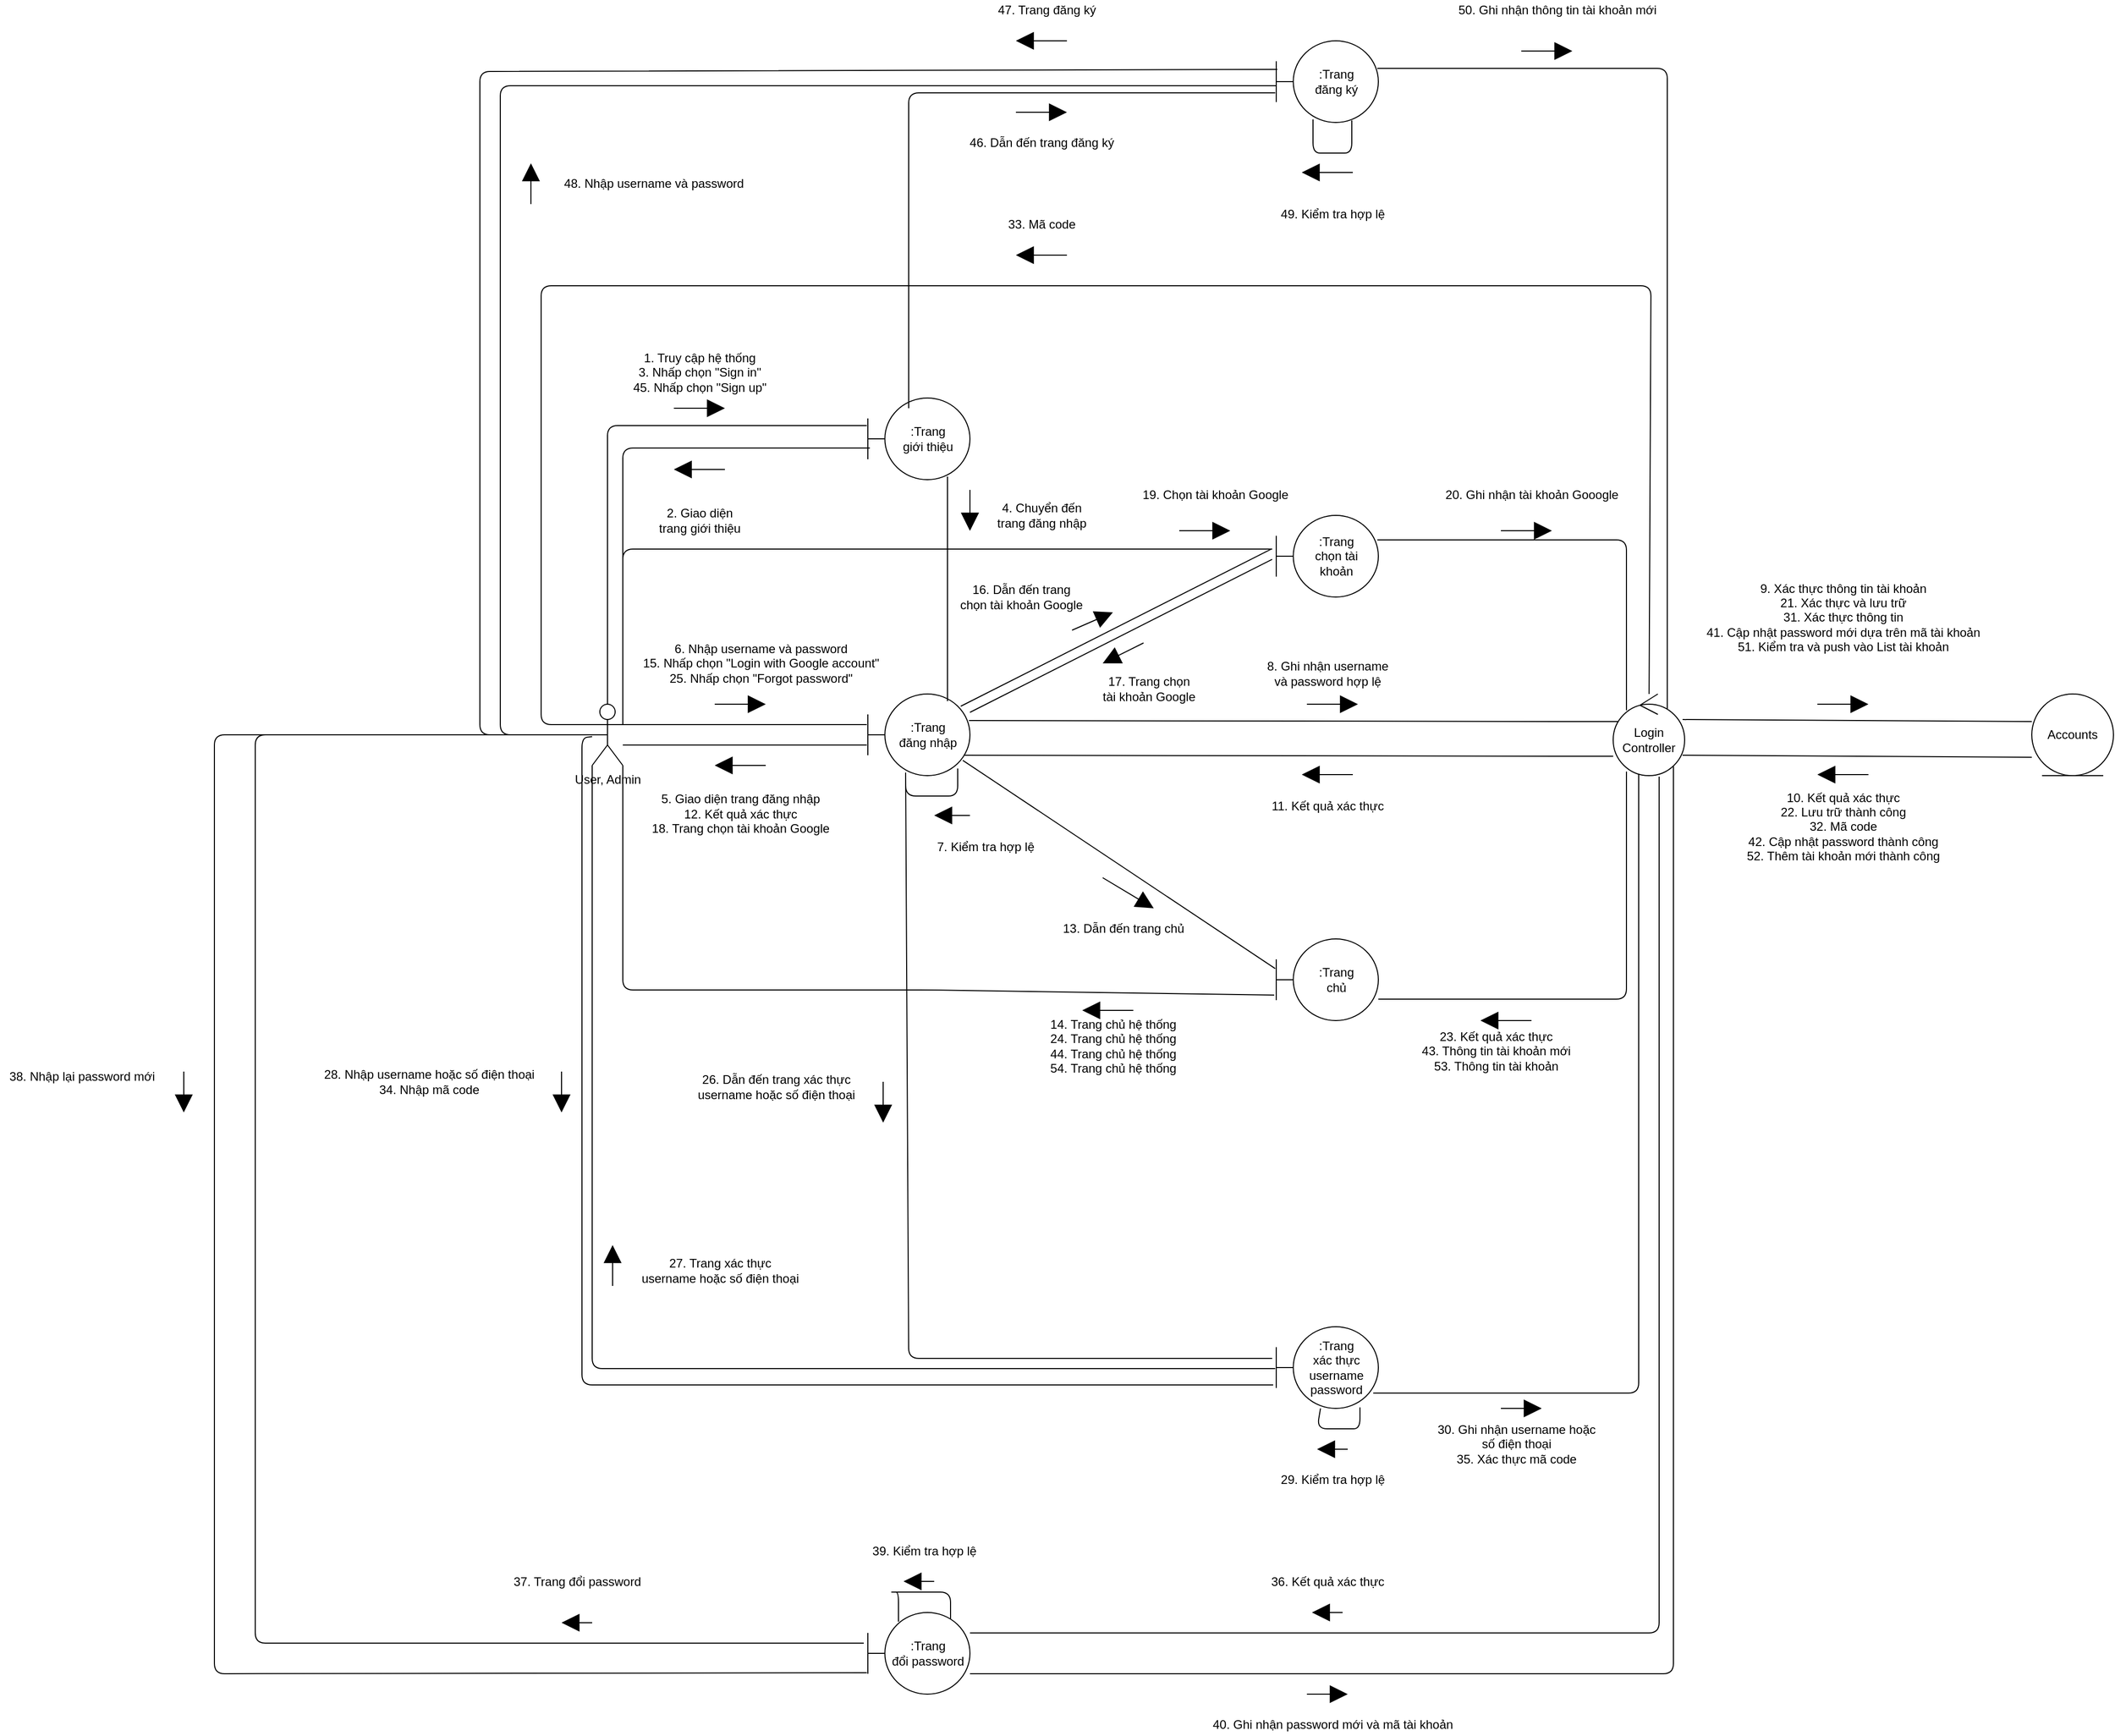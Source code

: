 <mxfile version="13.10.0" type="google"><diagram id="xJahMCqGUnkXubff3LN-" name="Page-1"><mxGraphModel dx="1718" dy="1592" grid="1" gridSize="10" guides="1" tooltips="1" connect="1" arrows="1" fold="1" page="1" pageScale="1" pageWidth="850" pageHeight="1100" math="0" shadow="0"><root><mxCell id="0"/><mxCell id="1" parent="0"/><mxCell id="noeGSMRKqqLspJCyFH_S-1" value="User, Admin" style="shape=umlActor;verticalLabelPosition=bottom;verticalAlign=top;html=1;outlineConnect=0;" parent="1" vertex="1"><mxGeometry x="50" y="330" width="30" height="60" as="geometry"/></mxCell><mxCell id="noeGSMRKqqLspJCyFH_S-2" value="&lt;div&gt;:Trang &lt;br&gt;&lt;/div&gt;&lt;div&gt;giới thiệu&lt;br&gt;&lt;/div&gt;" style="shape=umlBoundary;whiteSpace=wrap;html=1;" parent="1" vertex="1"><mxGeometry x="320" y="30" width="100" height="80" as="geometry"/></mxCell><mxCell id="noeGSMRKqqLspJCyFH_S-3" value="&lt;div&gt;:Trang &lt;br&gt;&lt;/div&gt;&lt;div&gt;đăng nhập&lt;br&gt;&lt;/div&gt;" style="shape=umlBoundary;whiteSpace=wrap;html=1;" parent="1" vertex="1"><mxGeometry x="320" y="320" width="100" height="80" as="geometry"/></mxCell><mxCell id="noeGSMRKqqLspJCyFH_S-4" value="&lt;div&gt;:Trang &lt;br&gt;&lt;/div&gt;&lt;div&gt;đăng ký&lt;br&gt;&lt;/div&gt;" style="shape=umlBoundary;whiteSpace=wrap;html=1;" parent="1" vertex="1"><mxGeometry x="720" y="-320" width="100" height="80" as="geometry"/></mxCell><mxCell id="noeGSMRKqqLspJCyFH_S-5" value="&lt;div&gt;:Trang &lt;br&gt;&lt;/div&gt;&lt;div&gt;xác thực&lt;/div&gt;&lt;div&gt;username&lt;/div&gt;&lt;div&gt;password&lt;br&gt;&lt;/div&gt;" style="shape=umlBoundary;whiteSpace=wrap;html=1;" parent="1" vertex="1"><mxGeometry x="720" y="940" width="100" height="80" as="geometry"/></mxCell><mxCell id="noeGSMRKqqLspJCyFH_S-6" value="&lt;div&gt;:Trang&lt;/div&gt;&lt;div&gt;chọn tài &lt;br&gt;&lt;/div&gt;&lt;div&gt;khoản&lt;br&gt;&lt;/div&gt;" style="shape=umlBoundary;whiteSpace=wrap;html=1;" parent="1" vertex="1"><mxGeometry x="720" y="145" width="100" height="80" as="geometry"/></mxCell><mxCell id="noeGSMRKqqLspJCyFH_S-7" value="&lt;div&gt;:Trang &lt;br&gt;&lt;/div&gt;&lt;div&gt;chủ&lt;br&gt;&lt;/div&gt;" style="shape=umlBoundary;whiteSpace=wrap;html=1;" parent="1" vertex="1"><mxGeometry x="720" y="560" width="100" height="80" as="geometry"/></mxCell><mxCell id="noeGSMRKqqLspJCyFH_S-8" value="&lt;div&gt;:Trang &lt;br&gt;&lt;/div&gt;&lt;div&gt;đổi password&lt;br&gt;&lt;/div&gt;" style="shape=umlBoundary;whiteSpace=wrap;html=1;" parent="1" vertex="1"><mxGeometry x="320" y="1220" width="100" height="80" as="geometry"/></mxCell><mxCell id="noeGSMRKqqLspJCyFH_S-9" value="&lt;div&gt;Login&lt;br&gt;&lt;/div&gt;&lt;div&gt;Controller&lt;/div&gt;" style="ellipse;shape=umlControl;whiteSpace=wrap;html=1;" parent="1" vertex="1"><mxGeometry x="1050" y="320" width="70" height="80" as="geometry"/></mxCell><mxCell id="noeGSMRKqqLspJCyFH_S-10" value="Accounts" style="ellipse;shape=umlEntity;whiteSpace=wrap;html=1;" parent="1" vertex="1"><mxGeometry x="1460" y="320" width="80" height="80" as="geometry"/></mxCell><mxCell id="noeGSMRKqqLspJCyFH_S-13" value="" style="endArrow=none;html=1;entryX=-0.01;entryY=0.338;entryDx=0;entryDy=0;entryPerimeter=0;" parent="1" source="noeGSMRKqqLspJCyFH_S-1" target="noeGSMRKqqLspJCyFH_S-2" edge="1"><mxGeometry width="50" height="50" relative="1" as="geometry"><mxPoint x="360" y="230" as="sourcePoint"/><mxPoint x="410" y="180" as="targetPoint"/><Array as="points"><mxPoint x="65" y="57"/><mxPoint x="170" y="57"/></Array></mxGeometry></mxCell><mxCell id="noeGSMRKqqLspJCyFH_S-14" value="&lt;div&gt;1. Truy cập hệ thống&lt;/div&gt;&lt;div&gt;3. Nhấp chọn &quot;Sign in&quot;&lt;br&gt;&lt;/div&gt;&lt;div&gt;45. Nhấp chọn &quot;Sign up&quot;&lt;br&gt;&lt;/div&gt;" style="text;html=1;align=center;verticalAlign=middle;resizable=0;points=[];autosize=1;" parent="1" vertex="1"><mxGeometry x="80" y="-20" width="150" height="50" as="geometry"/></mxCell><mxCell id="noeGSMRKqqLspJCyFH_S-17" value="" style="endArrow=none;html=1;entryX=0.02;entryY=0.613;entryDx=0;entryDy=0;entryPerimeter=0;exitX=1;exitY=0.333;exitDx=0;exitDy=0;exitPerimeter=0;" parent="1" source="noeGSMRKqqLspJCyFH_S-1" target="noeGSMRKqqLspJCyFH_S-2" edge="1"><mxGeometry width="50" height="50" relative="1" as="geometry"><mxPoint x="340" y="230" as="sourcePoint"/><mxPoint x="390" y="180" as="targetPoint"/><Array as="points"><mxPoint x="80" y="79"/></Array></mxGeometry></mxCell><mxCell id="noeGSMRKqqLspJCyFH_S-19" value="" style="endArrow=block;html=1;fontSize=12;endFill=1;endSize=15;" parent="1" edge="1"><mxGeometry x="-0.2" y="49" width="50" height="50" relative="1" as="geometry"><mxPoint x="130" y="40.0" as="sourcePoint"/><mxPoint x="180" y="40.0" as="targetPoint"/><mxPoint as="offset"/></mxGeometry></mxCell><mxCell id="noeGSMRKqqLspJCyFH_S-20" value="" style="endArrow=block;html=1;fontSize=12;endFill=1;endSize=15;" parent="1" edge="1"><mxGeometry x="-0.2" y="49" width="50" height="50" relative="1" as="geometry"><mxPoint x="180" y="100" as="sourcePoint"/><mxPoint x="130" y="100" as="targetPoint"/><mxPoint as="offset"/><Array as="points"><mxPoint x="160" y="100"/></Array></mxGeometry></mxCell><mxCell id="noeGSMRKqqLspJCyFH_S-21" value="&lt;div&gt;2. Giao diện &lt;br&gt;&lt;/div&gt;&lt;div&gt;trang giới thiệu&lt;/div&gt;" style="text;html=1;align=center;verticalAlign=middle;resizable=0;points=[];autosize=1;" parent="1" vertex="1"><mxGeometry x="110" y="135" width="90" height="30" as="geometry"/></mxCell><mxCell id="noeGSMRKqqLspJCyFH_S-22" value="" style="endArrow=none;html=1;entryX=0.78;entryY=0.963;entryDx=0;entryDy=0;entryPerimeter=0;" parent="1" target="noeGSMRKqqLspJCyFH_S-2" edge="1"><mxGeometry width="50" height="50" relative="1" as="geometry"><mxPoint x="398" y="327" as="sourcePoint"/><mxPoint x="362" y="106" as="targetPoint"/></mxGeometry></mxCell><mxCell id="noeGSMRKqqLspJCyFH_S-23" value="" style="endArrow=block;html=1;fontSize=12;endFill=1;endSize=15;" parent="1" edge="1"><mxGeometry x="-0.2" y="49" width="50" height="50" relative="1" as="geometry"><mxPoint x="420" y="120" as="sourcePoint"/><mxPoint x="420" y="160" as="targetPoint"/><mxPoint as="offset"/></mxGeometry></mxCell><mxCell id="noeGSMRKqqLspJCyFH_S-24" value="&lt;div&gt;4. Chuyển đến&lt;/div&gt;&lt;div&gt;trang đăng nhập&lt;/div&gt;" style="text;html=1;align=center;verticalAlign=middle;resizable=0;points=[];autosize=1;" parent="1" vertex="1"><mxGeometry x="440" y="130" width="100" height="30" as="geometry"/></mxCell><mxCell id="noeGSMRKqqLspJCyFH_S-28" value="" style="endArrow=none;html=1;entryX=-0.01;entryY=0.375;entryDx=0;entryDy=0;entryPerimeter=0;" parent="1" target="noeGSMRKqqLspJCyFH_S-3" edge="1"><mxGeometry width="50" height="50" relative="1" as="geometry"><mxPoint x="80" y="350" as="sourcePoint"/><mxPoint x="400" y="180" as="targetPoint"/><Array as="points"/></mxGeometry></mxCell><mxCell id="noeGSMRKqqLspJCyFH_S-29" value="" style="endArrow=block;html=1;fontSize=12;endFill=1;endSize=15;" parent="1" edge="1"><mxGeometry x="-0.2" y="49" width="50" height="50" relative="1" as="geometry"><mxPoint x="170" y="330" as="sourcePoint"/><mxPoint x="220" y="330" as="targetPoint"/><mxPoint as="offset"/></mxGeometry></mxCell><mxCell id="noeGSMRKqqLspJCyFH_S-30" value="&lt;div&gt;6. Nhập username và password&lt;/div&gt;&lt;div&gt;15. Nhấp chọn &quot;Login with Google account&quot;&lt;/div&gt;&lt;div&gt;25. Nhấp chọn  &quot;Forgot password&quot;&lt;/div&gt;" style="text;html=1;align=center;verticalAlign=middle;resizable=0;points=[];autosize=1;" parent="1" vertex="1"><mxGeometry x="90" y="265" width="250" height="50" as="geometry"/></mxCell><mxCell id="noeGSMRKqqLspJCyFH_S-31" value="" style="endArrow=none;html=1;exitX=0.37;exitY=0.975;exitDx=0;exitDy=0;exitPerimeter=0;entryX=0.88;entryY=0.913;entryDx=0;entryDy=0;entryPerimeter=0;" parent="1" source="noeGSMRKqqLspJCyFH_S-3" target="noeGSMRKqqLspJCyFH_S-3" edge="1"><mxGeometry width="50" height="50" relative="1" as="geometry"><mxPoint x="350" y="260" as="sourcePoint"/><mxPoint x="400" y="210" as="targetPoint"/><Array as="points"><mxPoint x="357" y="420"/><mxPoint x="380" y="420"/><mxPoint x="408" y="420"/></Array></mxGeometry></mxCell><mxCell id="noeGSMRKqqLspJCyFH_S-32" value="" style="endArrow=block;html=1;fontSize=12;endFill=1;endSize=15;" parent="1" edge="1"><mxGeometry x="-0.2" y="49" width="50" height="50" relative="1" as="geometry"><mxPoint x="420" y="439" as="sourcePoint"/><mxPoint x="385" y="439" as="targetPoint"/><mxPoint as="offset"/></mxGeometry></mxCell><mxCell id="noeGSMRKqqLspJCyFH_S-33" value="7. Kiểm tra hợp lệ" style="text;html=1;align=center;verticalAlign=middle;resizable=0;points=[];autosize=1;" parent="1" vertex="1"><mxGeometry x="380" y="460" width="110" height="20" as="geometry"/></mxCell><mxCell id="noeGSMRKqqLspJCyFH_S-34" value="" style="endArrow=none;html=1;exitX=0.99;exitY=0.325;exitDx=0;exitDy=0;exitPerimeter=0;entryX=0.071;entryY=0.338;entryDx=0;entryDy=0;entryPerimeter=0;" parent="1" source="noeGSMRKqqLspJCyFH_S-3" target="noeGSMRKqqLspJCyFH_S-9" edge="1"><mxGeometry width="50" height="50" relative="1" as="geometry"><mxPoint x="610" y="390" as="sourcePoint"/><mxPoint x="660" y="340" as="targetPoint"/></mxGeometry></mxCell><mxCell id="noeGSMRKqqLspJCyFH_S-35" value="" style="endArrow=block;html=1;fontSize=12;endFill=1;endSize=15;" parent="1" edge="1"><mxGeometry x="-0.2" y="49" width="50" height="50" relative="1" as="geometry"><mxPoint x="750" y="330" as="sourcePoint"/><mxPoint x="800" y="330" as="targetPoint"/><mxPoint as="offset"/></mxGeometry></mxCell><mxCell id="noeGSMRKqqLspJCyFH_S-36" value="&lt;div&gt;8. Ghi nhận username&lt;/div&gt;&lt;div&gt;và password hợp lệ&lt;/div&gt;" style="text;html=1;align=center;verticalAlign=middle;resizable=0;points=[];autosize=1;" parent="1" vertex="1"><mxGeometry x="705" y="285" width="130" height="30" as="geometry"/></mxCell><mxCell id="noeGSMRKqqLspJCyFH_S-37" value="" style="endArrow=none;html=1;exitX=0.971;exitY=0.313;exitDx=0;exitDy=0;exitPerimeter=0;entryX=0;entryY=0.338;entryDx=0;entryDy=0;entryPerimeter=0;" parent="1" source="noeGSMRKqqLspJCyFH_S-9" target="noeGSMRKqqLspJCyFH_S-10" edge="1"><mxGeometry width="50" height="50" relative="1" as="geometry"><mxPoint x="1200" y="390" as="sourcePoint"/><mxPoint x="1440" y="349" as="targetPoint"/></mxGeometry></mxCell><mxCell id="noeGSMRKqqLspJCyFH_S-38" value="" style="endArrow=block;html=1;fontSize=12;endFill=1;endSize=15;" parent="1" edge="1"><mxGeometry x="-0.2" y="49" width="50" height="50" relative="1" as="geometry"><mxPoint x="1250" y="330" as="sourcePoint"/><mxPoint x="1300" y="330" as="targetPoint"/><mxPoint as="offset"/></mxGeometry></mxCell><mxCell id="noeGSMRKqqLspJCyFH_S-39" value="&lt;div&gt;9. Xác thực thông tin tài khoản&lt;br&gt;&lt;/div&gt;&lt;div&gt;21. Xác thực và lưu trữ&lt;/div&gt;&lt;div&gt;31. Xác thực thông tin&lt;/div&gt;&lt;div&gt;&lt;div&gt;41. Cập nhật password mới dựa trên mã tài khoản&lt;br&gt;&lt;/div&gt;&lt;/div&gt;&lt;div&gt;51. Kiểm tra và push vào List tài khoản&lt;/div&gt;" style="text;html=1;align=center;verticalAlign=middle;resizable=0;points=[];autosize=1;" parent="1" vertex="1"><mxGeometry x="1135" y="205" width="280" height="80" as="geometry"/></mxCell><mxCell id="noeGSMRKqqLspJCyFH_S-40" value="" style="endArrow=none;html=1;exitX=0.971;exitY=0.313;exitDx=0;exitDy=0;exitPerimeter=0;entryX=0;entryY=0.338;entryDx=0;entryDy=0;entryPerimeter=0;" parent="1" edge="1"><mxGeometry width="50" height="50" relative="1" as="geometry"><mxPoint x="1117.97" y="380.0" as="sourcePoint"/><mxPoint x="1460" y="382.0" as="targetPoint"/></mxGeometry></mxCell><mxCell id="noeGSMRKqqLspJCyFH_S-41" value="" style="endArrow=block;html=1;fontSize=12;endFill=1;endSize=15;" parent="1" edge="1"><mxGeometry x="-0.2" y="49" width="50" height="50" relative="1" as="geometry"><mxPoint x="1300" y="399" as="sourcePoint"/><mxPoint x="1250" y="399" as="targetPoint"/><mxPoint as="offset"/><Array as="points"><mxPoint x="1260" y="399"/></Array></mxGeometry></mxCell><mxCell id="noeGSMRKqqLspJCyFH_S-42" value="&lt;div&gt;10. Kết quả xác thực&lt;/div&gt;&lt;div&gt;22. Lưu trữ thành công&lt;br&gt;&lt;/div&gt;&lt;div&gt;32. Mã code&lt;/div&gt;&lt;div&gt;42. Cập nhật password thành công&lt;br&gt;&lt;/div&gt;&lt;div&gt;52. Thêm tài khoản mới thành công&lt;br&gt;&lt;/div&gt;" style="text;html=1;align=center;verticalAlign=middle;resizable=0;points=[];autosize=1;" parent="1" vertex="1"><mxGeometry x="1175" y="410" width="200" height="80" as="geometry"/></mxCell><mxCell id="noeGSMRKqqLspJCyFH_S-43" value="" style="endArrow=none;html=1;exitX=0.99;exitY=0.325;exitDx=0;exitDy=0;exitPerimeter=0;entryX=0.071;entryY=0.338;entryDx=0;entryDy=0;entryPerimeter=0;" parent="1" edge="1"><mxGeometry width="50" height="50" relative="1" as="geometry"><mxPoint x="414.03" y="380" as="sourcePoint"/><mxPoint x="1050" y="381.04" as="targetPoint"/></mxGeometry></mxCell><mxCell id="noeGSMRKqqLspJCyFH_S-44" value="" style="endArrow=block;html=1;fontSize=12;endFill=1;endSize=15;" parent="1" edge="1"><mxGeometry x="-0.2" y="49" width="50" height="50" relative="1" as="geometry"><mxPoint x="795" y="399" as="sourcePoint"/><mxPoint x="745" y="399" as="targetPoint"/><mxPoint as="offset"/><Array as="points"><mxPoint x="755" y="399"/></Array></mxGeometry></mxCell><mxCell id="noeGSMRKqqLspJCyFH_S-45" value="11. Kết quả xác thực" style="text;html=1;align=center;verticalAlign=middle;resizable=0;points=[];autosize=1;" parent="1" vertex="1"><mxGeometry x="705" y="420" width="130" height="20" as="geometry"/></mxCell><mxCell id="noeGSMRKqqLspJCyFH_S-46" value="" style="endArrow=none;html=1;entryX=-0.01;entryY=0.375;entryDx=0;entryDy=0;entryPerimeter=0;" parent="1" edge="1"><mxGeometry width="50" height="50" relative="1" as="geometry"><mxPoint x="80" y="370" as="sourcePoint"/><mxPoint x="319" y="370" as="targetPoint"/><Array as="points"/></mxGeometry></mxCell><mxCell id="noeGSMRKqqLspJCyFH_S-47" value="" style="endArrow=block;html=1;fontSize=12;endFill=1;endSize=15;" parent="1" edge="1"><mxGeometry x="-0.2" y="49" width="50" height="50" relative="1" as="geometry"><mxPoint x="220" y="390" as="sourcePoint"/><mxPoint x="170" y="390" as="targetPoint"/><mxPoint as="offset"/></mxGeometry></mxCell><mxCell id="noeGSMRKqqLspJCyFH_S-48" value="&lt;div&gt;&lt;br&gt;&lt;/div&gt;&lt;div&gt;5. Giao diện trang đăng nhập&lt;br&gt;&lt;/div&gt;&lt;div&gt;12. Kết quả xác thực&lt;/div&gt;18. Trang chọn tài khoản Google" style="text;html=1;align=center;verticalAlign=middle;resizable=0;points=[];autosize=1;" parent="1" vertex="1"><mxGeometry x="100" y="400" width="190" height="60" as="geometry"/></mxCell><mxCell id="noeGSMRKqqLspJCyFH_S-49" value="" style="endArrow=none;html=1;entryX=-0.01;entryY=0.363;entryDx=0;entryDy=0;entryPerimeter=0;exitX=0.93;exitY=0.813;exitDx=0;exitDy=0;exitPerimeter=0;" parent="1" source="noeGSMRKqqLspJCyFH_S-3" target="noeGSMRKqqLspJCyFH_S-7" edge="1"><mxGeometry width="50" height="50" relative="1" as="geometry"><mxPoint x="440" y="400" as="sourcePoint"/><mxPoint x="660" y="420" as="targetPoint"/></mxGeometry></mxCell><mxCell id="noeGSMRKqqLspJCyFH_S-50" value="" style="endArrow=block;html=1;fontSize=12;endFill=1;endSize=15;" parent="1" edge="1"><mxGeometry x="-0.2" y="49" width="50" height="50" relative="1" as="geometry"><mxPoint x="550" y="500" as="sourcePoint"/><mxPoint x="600" y="530" as="targetPoint"/><mxPoint as="offset"/></mxGeometry></mxCell><mxCell id="noeGSMRKqqLspJCyFH_S-51" value="13. Dẫn đến trang chủ" style="text;html=1;align=center;verticalAlign=middle;resizable=0;points=[];autosize=1;" parent="1" vertex="1"><mxGeometry x="500" y="540" width="140" height="20" as="geometry"/></mxCell><mxCell id="noeGSMRKqqLspJCyFH_S-52" value="" style="endArrow=none;html=1;exitX=-0.02;exitY=0.688;exitDx=0;exitDy=0;exitPerimeter=0;entryX=1;entryY=1;entryDx=0;entryDy=0;entryPerimeter=0;" parent="1" source="noeGSMRKqqLspJCyFH_S-7" target="noeGSMRKqqLspJCyFH_S-1" edge="1"><mxGeometry width="50" height="50" relative="1" as="geometry"><mxPoint x="450" y="470" as="sourcePoint"/><mxPoint x="500" y="420" as="targetPoint"/><Array as="points"><mxPoint x="380" y="610"/><mxPoint x="80" y="610"/></Array></mxGeometry></mxCell><mxCell id="noeGSMRKqqLspJCyFH_S-54" value="" style="endArrow=block;html=1;fontSize=12;endFill=1;endSize=15;" parent="1" edge="1"><mxGeometry x="-0.2" y="49" width="50" height="50" relative="1" as="geometry"><mxPoint x="580" y="630" as="sourcePoint"/><mxPoint x="530" y="630" as="targetPoint"/><mxPoint as="offset"/><Array as="points"><mxPoint x="540" y="630"/></Array></mxGeometry></mxCell><mxCell id="noeGSMRKqqLspJCyFH_S-55" value="&lt;div&gt;14. Trang chủ hệ thống&lt;/div&gt;&lt;div&gt;24. Trang chủ hệ thống&lt;/div&gt;&lt;div&gt;44. Trang chủ hệ thống&lt;/div&gt;54. Trang chủ hệ thống" style="text;html=1;align=center;verticalAlign=middle;resizable=0;points=[];autosize=1;" parent="1" vertex="1"><mxGeometry x="490" y="635" width="140" height="60" as="geometry"/></mxCell><mxCell id="noeGSMRKqqLspJCyFH_S-56" value="" style="endArrow=none;html=1;exitX=0.91;exitY=0.15;exitDx=0;exitDy=0;exitPerimeter=0;entryX=-0.05;entryY=0.413;entryDx=0;entryDy=0;entryPerimeter=0;" parent="1" source="noeGSMRKqqLspJCyFH_S-3" target="noeGSMRKqqLspJCyFH_S-6" edge="1"><mxGeometry width="50" height="50" relative="1" as="geometry"><mxPoint x="720" y="280" as="sourcePoint"/><mxPoint x="770" y="230" as="targetPoint"/></mxGeometry></mxCell><mxCell id="noeGSMRKqqLspJCyFH_S-57" value="" style="endArrow=block;html=1;fontSize=12;endFill=1;endSize=15;" parent="1" edge="1"><mxGeometry x="-0.2" y="49" width="50" height="50" relative="1" as="geometry"><mxPoint x="520" y="257.5" as="sourcePoint"/><mxPoint x="560" y="240" as="targetPoint"/><mxPoint as="offset"/></mxGeometry></mxCell><mxCell id="noeGSMRKqqLspJCyFH_S-58" value="&lt;div&gt;16. Dẫn đến trang&lt;/div&gt;&lt;div&gt;chọn tài khoản Google&lt;/div&gt;" style="text;html=1;align=center;verticalAlign=middle;resizable=0;points=[];autosize=1;" parent="1" vertex="1"><mxGeometry x="400" y="210" width="140" height="30" as="geometry"/></mxCell><mxCell id="noeGSMRKqqLspJCyFH_S-59" value="" style="endArrow=none;html=1;exitX=1;exitY=0.225;exitDx=0;exitDy=0;exitPerimeter=0;entryX=-0.04;entryY=0.538;entryDx=0;entryDy=0;entryPerimeter=0;" parent="1" source="noeGSMRKqqLspJCyFH_S-3" target="noeGSMRKqqLspJCyFH_S-6" edge="1"><mxGeometry width="50" height="50" relative="1" as="geometry"><mxPoint x="416" y="353.96" as="sourcePoint"/><mxPoint x="720" y="200.0" as="targetPoint"/></mxGeometry></mxCell><mxCell id="noeGSMRKqqLspJCyFH_S-60" value="" style="endArrow=block;html=1;fontSize=12;endFill=1;endSize=15;" parent="1" edge="1"><mxGeometry x="-0.2" y="49" width="50" height="50" relative="1" as="geometry"><mxPoint x="590" y="270" as="sourcePoint"/><mxPoint x="550" y="290" as="targetPoint"/><mxPoint as="offset"/></mxGeometry></mxCell><mxCell id="noeGSMRKqqLspJCyFH_S-61" value="&lt;div&gt;17. Trang chọn&lt;/div&gt;&lt;div&gt;tài khoản Google&lt;/div&gt;" style="text;html=1;align=center;verticalAlign=middle;resizable=0;points=[];autosize=1;" parent="1" vertex="1"><mxGeometry x="540" y="300" width="110" height="30" as="geometry"/></mxCell><mxCell id="noeGSMRKqqLspJCyFH_S-62" value="" style="endArrow=none;html=1;entryX=-0.04;entryY=0.413;entryDx=0;entryDy=0;entryPerimeter=0;exitX=1;exitY=0.333;exitDx=0;exitDy=0;exitPerimeter=0;" parent="1" source="noeGSMRKqqLspJCyFH_S-1" target="noeGSMRKqqLspJCyFH_S-6" edge="1"><mxGeometry width="50" height="50" relative="1" as="geometry"><mxPoint x="460" y="320" as="sourcePoint"/><mxPoint x="510" y="270" as="targetPoint"/><Array as="points"><mxPoint x="80" y="178"/></Array></mxGeometry></mxCell><mxCell id="noeGSMRKqqLspJCyFH_S-63" value="" style="endArrow=block;html=1;fontSize=12;endFill=1;endSize=15;" parent="1" edge="1"><mxGeometry x="-0.2" y="49" width="50" height="50" relative="1" as="geometry"><mxPoint x="625" y="160" as="sourcePoint"/><mxPoint x="675" y="160" as="targetPoint"/><mxPoint as="offset"/></mxGeometry></mxCell><mxCell id="noeGSMRKqqLspJCyFH_S-64" value="19. Chọn tài khoản Google" style="text;html=1;align=center;verticalAlign=middle;resizable=0;points=[];autosize=1;" parent="1" vertex="1"><mxGeometry x="580" y="115" width="160" height="20" as="geometry"/></mxCell><mxCell id="noeGSMRKqqLspJCyFH_S-65" value="" style="endArrow=none;html=1;exitX=0.99;exitY=0.3;exitDx=0;exitDy=0;exitPerimeter=0;entryX=0.186;entryY=0.2;entryDx=0;entryDy=0;entryPerimeter=0;" parent="1" source="noeGSMRKqqLspJCyFH_S-6" target="noeGSMRKqqLspJCyFH_S-9" edge="1"><mxGeometry width="50" height="50" relative="1" as="geometry"><mxPoint x="920" y="320" as="sourcePoint"/><mxPoint x="1099" y="250" as="targetPoint"/><Array as="points"><mxPoint x="1063" y="169"/></Array></mxGeometry></mxCell><mxCell id="noeGSMRKqqLspJCyFH_S-66" value="" style="endArrow=block;html=1;fontSize=12;endFill=1;endSize=15;" parent="1" edge="1"><mxGeometry x="-0.2" y="49" width="50" height="50" relative="1" as="geometry"><mxPoint x="940" y="160" as="sourcePoint"/><mxPoint x="990" y="160" as="targetPoint"/><mxPoint as="offset"/></mxGeometry></mxCell><mxCell id="noeGSMRKqqLspJCyFH_S-67" value="20. Ghi nhận tài khoản Gooogle" style="text;html=1;align=center;verticalAlign=middle;resizable=0;points=[];autosize=1;" parent="1" vertex="1"><mxGeometry x="875" y="115" width="190" height="20" as="geometry"/></mxCell><mxCell id="noeGSMRKqqLspJCyFH_S-68" value="" style="endArrow=none;html=1;entryX=0.186;entryY=0.95;entryDx=0;entryDy=0;entryPerimeter=0;exitX=1;exitY=0.738;exitDx=0;exitDy=0;exitPerimeter=0;" parent="1" source="noeGSMRKqqLspJCyFH_S-7" target="noeGSMRKqqLspJCyFH_S-9" edge="1"><mxGeometry width="50" height="50" relative="1" as="geometry"><mxPoint x="920" y="600" as="sourcePoint"/><mxPoint x="970" y="550" as="targetPoint"/><Array as="points"><mxPoint x="1063" y="619"/></Array></mxGeometry></mxCell><mxCell id="noeGSMRKqqLspJCyFH_S-70" value="" style="endArrow=block;html=1;fontSize=12;endFill=1;endSize=15;" parent="1" edge="1"><mxGeometry x="-0.2" y="49" width="50" height="50" relative="1" as="geometry"><mxPoint x="970" y="640" as="sourcePoint"/><mxPoint x="920" y="640" as="targetPoint"/><mxPoint as="offset"/></mxGeometry></mxCell><mxCell id="noeGSMRKqqLspJCyFH_S-71" value="&lt;div&gt;23. Kết quả xác thực&lt;/div&gt;&lt;div&gt;43. Thông tin tài khoản mới&lt;/div&gt;&lt;div&gt;53. Thông tin tài khoản&lt;/div&gt;" style="text;html=1;align=center;verticalAlign=middle;resizable=0;points=[];autosize=1;" parent="1" vertex="1"><mxGeometry x="855" y="645" width="160" height="50" as="geometry"/></mxCell><mxCell id="noeGSMRKqqLspJCyFH_S-72" value="" style="endArrow=none;html=1;exitX=0.37;exitY=0.963;exitDx=0;exitDy=0;exitPerimeter=0;entryX=-0.04;entryY=0.388;entryDx=0;entryDy=0;entryPerimeter=0;" parent="1" source="noeGSMRKqqLspJCyFH_S-3" target="noeGSMRKqqLspJCyFH_S-5" edge="1"><mxGeometry width="50" height="50" relative="1" as="geometry"><mxPoint x="640" y="620" as="sourcePoint"/><mxPoint x="690" y="570" as="targetPoint"/><Array as="points"><mxPoint x="360" y="971"/></Array></mxGeometry></mxCell><mxCell id="noeGSMRKqqLspJCyFH_S-74" value="" style="endArrow=block;html=1;fontSize=12;endFill=1;endSize=15;" parent="1" edge="1"><mxGeometry x="-0.2" y="49" width="50" height="50" relative="1" as="geometry"><mxPoint x="420" y="120" as="sourcePoint"/><mxPoint x="420" y="160" as="targetPoint"/><mxPoint as="offset"/></mxGeometry></mxCell><mxCell id="noeGSMRKqqLspJCyFH_S-75" value="" style="endArrow=block;html=1;fontSize=12;endFill=1;endSize=15;" parent="1" edge="1"><mxGeometry x="-0.2" y="49" width="50" height="50" relative="1" as="geometry"><mxPoint x="335" y="700" as="sourcePoint"/><mxPoint x="335" y="740" as="targetPoint"/><mxPoint as="offset"/></mxGeometry></mxCell><mxCell id="noeGSMRKqqLspJCyFH_S-76" value="&lt;div&gt;26. Dẫn đến trang xác thực&lt;/div&gt;&lt;div&gt;username hoặc số điện thoại&lt;/div&gt;" style="text;html=1;align=center;verticalAlign=middle;resizable=0;points=[];autosize=1;" parent="1" vertex="1"><mxGeometry x="145" y="690" width="170" height="30" as="geometry"/></mxCell><mxCell id="noeGSMRKqqLspJCyFH_S-77" value="&lt;div&gt;27. Trang xác thực&lt;/div&gt;&lt;div&gt;username hoặc số điện thoại&lt;/div&gt;" style="text;html=1;align=center;verticalAlign=middle;resizable=0;points=[];autosize=1;" parent="1" vertex="1"><mxGeometry x="90" y="870" width="170" height="30" as="geometry"/></mxCell><mxCell id="noeGSMRKqqLspJCyFH_S-78" value="" style="endArrow=none;html=1;exitX=-0.01;exitY=0.513;exitDx=0;exitDy=0;exitPerimeter=0;entryX=0;entryY=1;entryDx=0;entryDy=0;entryPerimeter=0;" parent="1" source="noeGSMRKqqLspJCyFH_S-5" target="noeGSMRKqqLspJCyFH_S-1" edge="1"><mxGeometry width="50" height="50" relative="1" as="geometry"><mxPoint x="360" y="830" as="sourcePoint"/><mxPoint x="410" y="780" as="targetPoint"/><Array as="points"><mxPoint x="50" y="981"/></Array></mxGeometry></mxCell><mxCell id="noeGSMRKqqLspJCyFH_S-79" value="" style="endArrow=block;html=1;fontSize=12;endFill=1;endSize=15;" parent="1" edge="1"><mxGeometry x="-0.2" y="49" width="50" height="50" relative="1" as="geometry"><mxPoint x="70" y="900" as="sourcePoint"/><mxPoint x="70" y="860" as="targetPoint"/><mxPoint as="offset"/></mxGeometry></mxCell><mxCell id="noeGSMRKqqLspJCyFH_S-80" value="" style="endArrow=none;html=1;entryX=-0.03;entryY=0.713;entryDx=0;entryDy=0;entryPerimeter=0;" parent="1" source="noeGSMRKqqLspJCyFH_S-1" target="noeGSMRKqqLspJCyFH_S-5" edge="1"><mxGeometry width="50" height="50" relative="1" as="geometry"><mxPoint x="30" y="370" as="sourcePoint"/><mxPoint x="410" y="770" as="targetPoint"/><Array as="points"><mxPoint x="40" y="363"/><mxPoint x="40" y="997"/></Array></mxGeometry></mxCell><mxCell id="noeGSMRKqqLspJCyFH_S-81" value="" style="endArrow=block;html=1;fontSize=12;endFill=1;endSize=15;" parent="1" edge="1"><mxGeometry x="-0.2" y="49" width="50" height="50" relative="1" as="geometry"><mxPoint x="20" y="690" as="sourcePoint"/><mxPoint x="20" y="730" as="targetPoint"/><mxPoint as="offset"/></mxGeometry></mxCell><mxCell id="noeGSMRKqqLspJCyFH_S-82" value="&lt;div&gt;28. Nhập username hoặc số điện thoại&lt;/div&gt;34. Nhập mã code" style="text;html=1;align=center;verticalAlign=middle;resizable=0;points=[];autosize=1;" parent="1" vertex="1"><mxGeometry x="-220" y="685" width="220" height="30" as="geometry"/></mxCell><mxCell id="noeGSMRKqqLspJCyFH_S-83" value="29. Kiểm tra hợp lệ" style="text;html=1;align=center;verticalAlign=middle;resizable=0;points=[];autosize=1;" parent="1" vertex="1"><mxGeometry x="715" y="1080" width="120" height="20" as="geometry"/></mxCell><mxCell id="noeGSMRKqqLspJCyFH_S-84" value="" style="endArrow=none;html=1;entryX=0.82;entryY=0.988;entryDx=0;entryDy=0;entryPerimeter=0;" parent="1" source="noeGSMRKqqLspJCyFH_S-5" target="noeGSMRKqqLspJCyFH_S-5" edge="1"><mxGeometry width="50" height="50" relative="1" as="geometry"><mxPoint x="510" y="1070" as="sourcePoint"/><mxPoint x="560" y="1020" as="targetPoint"/><Array as="points"><mxPoint x="760" y="1040"/><mxPoint x="780" y="1040"/><mxPoint x="802" y="1040"/></Array></mxGeometry></mxCell><mxCell id="noeGSMRKqqLspJCyFH_S-85" value="" style="endArrow=block;html=1;fontSize=12;endFill=1;endSize=15;" parent="1" edge="1"><mxGeometry x="-0.2" y="49" width="50" height="50" relative="1" as="geometry"><mxPoint x="790" y="1060" as="sourcePoint"/><mxPoint x="760" y="1060" as="targetPoint"/><mxPoint as="offset"/></mxGeometry></mxCell><mxCell id="noeGSMRKqqLspJCyFH_S-86" value="" style="endArrow=none;html=1;entryX=0.357;entryY=0.988;entryDx=0;entryDy=0;entryPerimeter=0;exitX=0.95;exitY=0.813;exitDx=0;exitDy=0;exitPerimeter=0;" parent="1" source="noeGSMRKqqLspJCyFH_S-5" target="noeGSMRKqqLspJCyFH_S-9" edge="1"><mxGeometry width="50" height="50" relative="1" as="geometry"><mxPoint x="900" y="540" as="sourcePoint"/><mxPoint x="950" y="490" as="targetPoint"/><Array as="points"><mxPoint x="1075" y="1005"/></Array></mxGeometry></mxCell><mxCell id="noeGSMRKqqLspJCyFH_S-87" value="&lt;div&gt;30. Ghi nhận username hoặc &lt;br&gt;&lt;/div&gt;&lt;div&gt;số điện thoại&lt;br&gt;&lt;/div&gt;&lt;div&gt;35. Xác thực mã code&lt;/div&gt;" style="text;html=1;align=center;verticalAlign=middle;resizable=0;points=[];autosize=1;" parent="1" vertex="1"><mxGeometry x="870" y="1030" width="170" height="50" as="geometry"/></mxCell><mxCell id="noeGSMRKqqLspJCyFH_S-88" value="" style="endArrow=block;html=1;fontSize=12;endFill=1;endSize=15;" parent="1" edge="1"><mxGeometry x="-0.2" y="49" width="50" height="50" relative="1" as="geometry"><mxPoint x="940" y="1020" as="sourcePoint"/><mxPoint x="980" y="1020" as="targetPoint"/><mxPoint as="offset"/></mxGeometry></mxCell><mxCell id="noeGSMRKqqLspJCyFH_S-89" value="" style="endArrow=none;html=1;entryX=0;entryY=0.333;entryDx=0;entryDy=0;entryPerimeter=0;" parent="1" source="noeGSMRKqqLspJCyFH_S-9" target="noeGSMRKqqLspJCyFH_S-1" edge="1"><mxGeometry width="50" height="50" relative="1" as="geometry"><mxPoint x="1000" y="240" as="sourcePoint"/><mxPoint x="20" y="340" as="targetPoint"/><Array as="points"><mxPoint x="1087" y="-80"/><mxPoint x="810" y="-80"/><mxPoint y="-80"/><mxPoint y="350"/></Array></mxGeometry></mxCell><mxCell id="noeGSMRKqqLspJCyFH_S-90" value="" style="endArrow=block;html=1;fontSize=12;endFill=1;endSize=15;" parent="1" edge="1"><mxGeometry x="-0.2" y="49" width="50" height="50" relative="1" as="geometry"><mxPoint x="515" y="-110" as="sourcePoint"/><mxPoint x="465" y="-110" as="targetPoint"/><mxPoint as="offset"/><Array as="points"><mxPoint x="495" y="-110"/></Array></mxGeometry></mxCell><mxCell id="noeGSMRKqqLspJCyFH_S-91" value="33. Mã code" style="text;html=1;align=center;verticalAlign=middle;resizable=0;points=[];autosize=1;" parent="1" vertex="1"><mxGeometry x="450" y="-150" width="80" height="20" as="geometry"/></mxCell><mxCell id="noeGSMRKqqLspJCyFH_S-92" value="36. Kết quả xác thực" style="text;html=1;align=center;verticalAlign=middle;resizable=0;points=[];autosize=1;" parent="1" vertex="1"><mxGeometry x="705" y="1180" width="130" height="20" as="geometry"/></mxCell><mxCell id="noeGSMRKqqLspJCyFH_S-93" value="" style="endArrow=none;html=1;entryX=0.643;entryY=1.013;entryDx=0;entryDy=0;entryPerimeter=0;exitX=1;exitY=0.25;exitDx=0;exitDy=0;exitPerimeter=0;" parent="1" source="noeGSMRKqqLspJCyFH_S-8" target="noeGSMRKqqLspJCyFH_S-9" edge="1"><mxGeometry width="50" height="50" relative="1" as="geometry"><mxPoint x="1060" y="1230" as="sourcePoint"/><mxPoint x="1110" y="1180" as="targetPoint"/><Array as="points"><mxPoint x="1095" y="1240"/></Array></mxGeometry></mxCell><mxCell id="noeGSMRKqqLspJCyFH_S-94" value="" style="endArrow=block;html=1;fontSize=12;endFill=1;endSize=15;" parent="1" edge="1"><mxGeometry x="-0.2" y="49" width="50" height="50" relative="1" as="geometry"><mxPoint x="785" y="1220" as="sourcePoint"/><mxPoint x="755" y="1220" as="targetPoint"/><mxPoint as="offset"/></mxGeometry></mxCell><mxCell id="noeGSMRKqqLspJCyFH_S-95" value="37. Trang đổi password" style="text;html=1;align=center;verticalAlign=middle;resizable=0;points=[];autosize=1;" parent="1" vertex="1"><mxGeometry x="-35" y="1180" width="140" height="20" as="geometry"/></mxCell><mxCell id="noeGSMRKqqLspJCyFH_S-96" value="" style="endArrow=none;html=1;" parent="1" target="noeGSMRKqqLspJCyFH_S-1" edge="1"><mxGeometry width="50" height="50" relative="1" as="geometry"><mxPoint x="316" y="1250" as="sourcePoint"/><mxPoint x="220" y="1020" as="targetPoint"/><Array as="points"><mxPoint x="-280" y="1250"/><mxPoint x="-280" y="360"/></Array></mxGeometry></mxCell><mxCell id="noeGSMRKqqLspJCyFH_S-97" value="" style="endArrow=block;html=1;fontSize=12;endFill=1;endSize=15;" parent="1" edge="1"><mxGeometry x="-0.2" y="49" width="50" height="50" relative="1" as="geometry"><mxPoint x="50" y="1230" as="sourcePoint"/><mxPoint x="20" y="1230" as="targetPoint"/><mxPoint as="offset"/></mxGeometry></mxCell><mxCell id="noeGSMRKqqLspJCyFH_S-98" value="38. Nhập lại password mới" style="text;html=1;align=center;verticalAlign=middle;resizable=0;points=[];autosize=1;" parent="1" vertex="1"><mxGeometry x="-530" y="685" width="160" height="20" as="geometry"/></mxCell><mxCell id="noeGSMRKqqLspJCyFH_S-99" value="" style="endArrow=none;html=1;exitX=-0.01;exitY=0.738;exitDx=0;exitDy=0;exitPerimeter=0;" parent="1" source="noeGSMRKqqLspJCyFH_S-8" edge="1"><mxGeometry width="50" height="50" relative="1" as="geometry"><mxPoint x="-140" y="490" as="sourcePoint"/><mxPoint x="50" y="360" as="targetPoint"/><Array as="points"><mxPoint x="-320" y="1280"/><mxPoint x="-320" y="360"/></Array></mxGeometry></mxCell><mxCell id="noeGSMRKqqLspJCyFH_S-100" value="" style="endArrow=block;html=1;fontSize=12;endFill=1;endSize=15;" parent="1" edge="1"><mxGeometry x="-0.2" y="49" width="50" height="50" relative="1" as="geometry"><mxPoint x="-350" y="690" as="sourcePoint"/><mxPoint x="-350" y="730" as="targetPoint"/><mxPoint as="offset"/></mxGeometry></mxCell><mxCell id="noeGSMRKqqLspJCyFH_S-101" value="39. Kiểm tra hợp lệ" style="text;html=1;align=center;verticalAlign=middle;resizable=0;points=[];autosize=1;" parent="1" vertex="1"><mxGeometry x="315" y="1150" width="120" height="20" as="geometry"/></mxCell><mxCell id="noeGSMRKqqLspJCyFH_S-102" value="" style="endArrow=none;html=1;exitX=0.81;exitY=0.075;exitDx=0;exitDy=0;exitPerimeter=0;entryX=0.3;entryY=0.113;entryDx=0;entryDy=0;entryPerimeter=0;" parent="1" source="noeGSMRKqqLspJCyFH_S-8" target="noeGSMRKqqLspJCyFH_S-8" edge="1"><mxGeometry width="50" height="50" relative="1" as="geometry"><mxPoint x="420" y="1230" as="sourcePoint"/><mxPoint x="470" y="1180" as="targetPoint"/><Array as="points"><mxPoint x="401" y="1200"/><mxPoint x="370" y="1200"/><mxPoint x="340" y="1200"/><mxPoint x="350" y="1200"/></Array></mxGeometry></mxCell><mxCell id="noeGSMRKqqLspJCyFH_S-103" value="" style="endArrow=block;html=1;fontSize=12;endFill=1;endSize=15;" parent="1" edge="1"><mxGeometry x="-0.2" y="49" width="50" height="50" relative="1" as="geometry"><mxPoint x="385" y="1189.5" as="sourcePoint"/><mxPoint x="355" y="1189.5" as="targetPoint"/><mxPoint as="offset"/></mxGeometry></mxCell><mxCell id="noeGSMRKqqLspJCyFH_S-104" value="40. Ghi nhận password mới và mã tài khoản" style="text;html=1;align=center;verticalAlign=middle;resizable=0;points=[];autosize=1;" parent="1" vertex="1"><mxGeometry x="650" y="1320" width="250" height="20" as="geometry"/></mxCell><mxCell id="noeGSMRKqqLspJCyFH_S-105" value="" style="endArrow=none;html=1;exitX=1;exitY=0.75;exitDx=0;exitDy=0;exitPerimeter=0;entryX=0.843;entryY=0.888;entryDx=0;entryDy=0;entryPerimeter=0;" parent="1" source="noeGSMRKqqLspJCyFH_S-8" target="noeGSMRKqqLspJCyFH_S-9" edge="1"><mxGeometry width="50" height="50" relative="1" as="geometry"><mxPoint x="970" y="1240" as="sourcePoint"/><mxPoint x="1020" y="1190" as="targetPoint"/><Array as="points"><mxPoint x="1109" y="1280"/></Array></mxGeometry></mxCell><mxCell id="noeGSMRKqqLspJCyFH_S-106" value="" style="endArrow=block;html=1;fontSize=12;endFill=1;endSize=15;" parent="1" edge="1"><mxGeometry x="-0.2" y="49" width="50" height="50" relative="1" as="geometry"><mxPoint x="750" y="1300" as="sourcePoint"/><mxPoint x="790" y="1300" as="targetPoint"/><mxPoint as="offset"/></mxGeometry></mxCell><mxCell id="noeGSMRKqqLspJCyFH_S-107" value="" style="endArrow=none;html=1;entryX=-0.01;entryY=0.638;entryDx=0;entryDy=0;entryPerimeter=0;" parent="1" target="noeGSMRKqqLspJCyFH_S-4" edge="1"><mxGeometry width="50" height="50" relative="1" as="geometry"><mxPoint x="360" y="40" as="sourcePoint"/><mxPoint x="690" y="-270" as="targetPoint"/><Array as="points"><mxPoint x="360" y="-269"/></Array></mxGeometry></mxCell><mxCell id="noeGSMRKqqLspJCyFH_S-108" value="" style="endArrow=block;html=1;fontSize=12;endFill=1;endSize=15;" parent="1" edge="1"><mxGeometry x="-0.2" y="49" width="50" height="50" relative="1" as="geometry"><mxPoint x="465" y="-250" as="sourcePoint"/><mxPoint x="515" y="-250" as="targetPoint"/><mxPoint as="offset"/></mxGeometry></mxCell><mxCell id="noeGSMRKqqLspJCyFH_S-109" value="46. Dẫn đến trang đăng ký" style="text;html=1;align=center;verticalAlign=middle;resizable=0;points=[];autosize=1;" parent="1" vertex="1"><mxGeometry x="410" y="-230" width="160" height="20" as="geometry"/></mxCell><mxCell id="noeGSMRKqqLspJCyFH_S-110" value="" style="endArrow=none;html=1;exitX=0.5;exitY=0.5;exitDx=0;exitDy=0;exitPerimeter=0;entryX=0.01;entryY=0.35;entryDx=0;entryDy=0;entryPerimeter=0;" parent="1" source="noeGSMRKqqLspJCyFH_S-1" target="noeGSMRKqqLspJCyFH_S-4" edge="1"><mxGeometry width="50" height="50" relative="1" as="geometry"><mxPoint x="230" y="-150" as="sourcePoint"/><mxPoint x="710" y="-290" as="targetPoint"/><Array as="points"><mxPoint x="-60" y="360"/><mxPoint x="-60" y="-290"/></Array></mxGeometry></mxCell><mxCell id="noeGSMRKqqLspJCyFH_S-111" value="" style="endArrow=block;html=1;fontSize=12;endFill=1;endSize=15;" parent="1" edge="1"><mxGeometry x="-0.2" y="49" width="50" height="50" relative="1" as="geometry"><mxPoint x="515" y="-320" as="sourcePoint"/><mxPoint x="465" y="-320" as="targetPoint"/><mxPoint as="offset"/><Array as="points"><mxPoint x="495" y="-320"/></Array></mxGeometry></mxCell><mxCell id="noeGSMRKqqLspJCyFH_S-112" value="47. Trang đăng ký" style="text;html=1;align=center;verticalAlign=middle;resizable=0;points=[];autosize=1;" parent="1" vertex="1"><mxGeometry x="440" y="-360" width="110" height="20" as="geometry"/></mxCell><mxCell id="noeGSMRKqqLspJCyFH_S-114" value="" style="endArrow=none;html=1;entryX=0;entryY=0.55;entryDx=0;entryDy=0;entryPerimeter=0;exitX=0.5;exitY=0.5;exitDx=0;exitDy=0;exitPerimeter=0;" parent="1" source="noeGSMRKqqLspJCyFH_S-1" target="noeGSMRKqqLspJCyFH_S-4" edge="1"><mxGeometry width="50" height="50" relative="1" as="geometry"><mxPoint x="260" y="-160" as="sourcePoint"/><mxPoint x="310" y="-210" as="targetPoint"/><Array as="points"><mxPoint x="-40" y="360"/><mxPoint x="-40" y="-276"/></Array></mxGeometry></mxCell><mxCell id="noeGSMRKqqLspJCyFH_S-115" value="" style="endArrow=block;html=1;fontSize=12;endFill=1;endSize=15;" parent="1" edge="1"><mxGeometry x="-0.2" y="49" width="50" height="50" relative="1" as="geometry"><mxPoint x="795" y="-191" as="sourcePoint"/><mxPoint x="745" y="-191" as="targetPoint"/><mxPoint as="offset"/><Array as="points"><mxPoint x="775" y="-191"/><mxPoint x="765" y="-191"/></Array></mxGeometry></mxCell><mxCell id="noeGSMRKqqLspJCyFH_S-117" value="" style="endArrow=block;html=1;fontSize=12;endFill=1;endSize=15;" parent="1" edge="1"><mxGeometry x="-0.2" y="49" width="50" height="50" relative="1" as="geometry"><mxPoint x="-10" y="-160" as="sourcePoint"/><mxPoint x="-10" y="-200" as="targetPoint"/><mxPoint as="offset"/><Array as="points"><mxPoint x="-10" y="-180"/></Array></mxGeometry></mxCell><mxCell id="noeGSMRKqqLspJCyFH_S-118" value="48. Nhập username và password" style="text;html=1;align=center;verticalAlign=middle;resizable=0;points=[];autosize=1;" parent="1" vertex="1"><mxGeometry x="15" y="-190" width="190" height="20" as="geometry"/></mxCell><mxCell id="noeGSMRKqqLspJCyFH_S-119" value="" style="endArrow=none;html=1;entryX=0.74;entryY=0.975;entryDx=0;entryDy=0;entryPerimeter=0;exitX=0.36;exitY=0.963;exitDx=0;exitDy=0;exitPerimeter=0;" parent="1" source="noeGSMRKqqLspJCyFH_S-4" target="noeGSMRKqqLspJCyFH_S-4" edge="1"><mxGeometry width="50" height="50" relative="1" as="geometry"><mxPoint x="690" y="-150" as="sourcePoint"/><mxPoint x="740" y="-200" as="targetPoint"/><Array as="points"><mxPoint x="756" y="-210"/><mxPoint x="770" y="-210"/><mxPoint x="794" y="-210"/></Array></mxGeometry></mxCell><mxCell id="noeGSMRKqqLspJCyFH_S-120" value="49. Kiểm tra hợp lệ" style="text;html=1;align=center;verticalAlign=middle;resizable=0;points=[];autosize=1;" parent="1" vertex="1"><mxGeometry x="715" y="-160" width="120" height="20" as="geometry"/></mxCell><mxCell id="noeGSMRKqqLspJCyFH_S-121" value="" style="endArrow=none;html=1;exitX=0.99;exitY=0.338;exitDx=0;exitDy=0;exitPerimeter=0;entryX=0.757;entryY=0.188;entryDx=0;entryDy=0;entryPerimeter=0;" parent="1" source="noeGSMRKqqLspJCyFH_S-4" target="noeGSMRKqqLspJCyFH_S-9" edge="1"><mxGeometry width="50" height="50" relative="1" as="geometry"><mxPoint x="1110" y="-70" as="sourcePoint"/><mxPoint x="1160" y="-120" as="targetPoint"/><Array as="points"><mxPoint x="1103" y="-293"/></Array></mxGeometry></mxCell><mxCell id="noeGSMRKqqLspJCyFH_S-122" value="" style="endArrow=block;html=1;fontSize=12;endFill=1;endSize=15;" parent="1" edge="1"><mxGeometry x="-0.2" y="49" width="50" height="50" relative="1" as="geometry"><mxPoint x="960" y="-310" as="sourcePoint"/><mxPoint x="1010" y="-310" as="targetPoint"/><mxPoint as="offset"/></mxGeometry></mxCell><mxCell id="noeGSMRKqqLspJCyFH_S-123" value="50. Ghi nhận thông tin tài khoản mới" style="text;html=1;align=center;verticalAlign=middle;resizable=0;points=[];autosize=1;" parent="1" vertex="1"><mxGeometry x="890" y="-360" width="210" height="20" as="geometry"/></mxCell></root></mxGraphModel></diagram></mxfile>